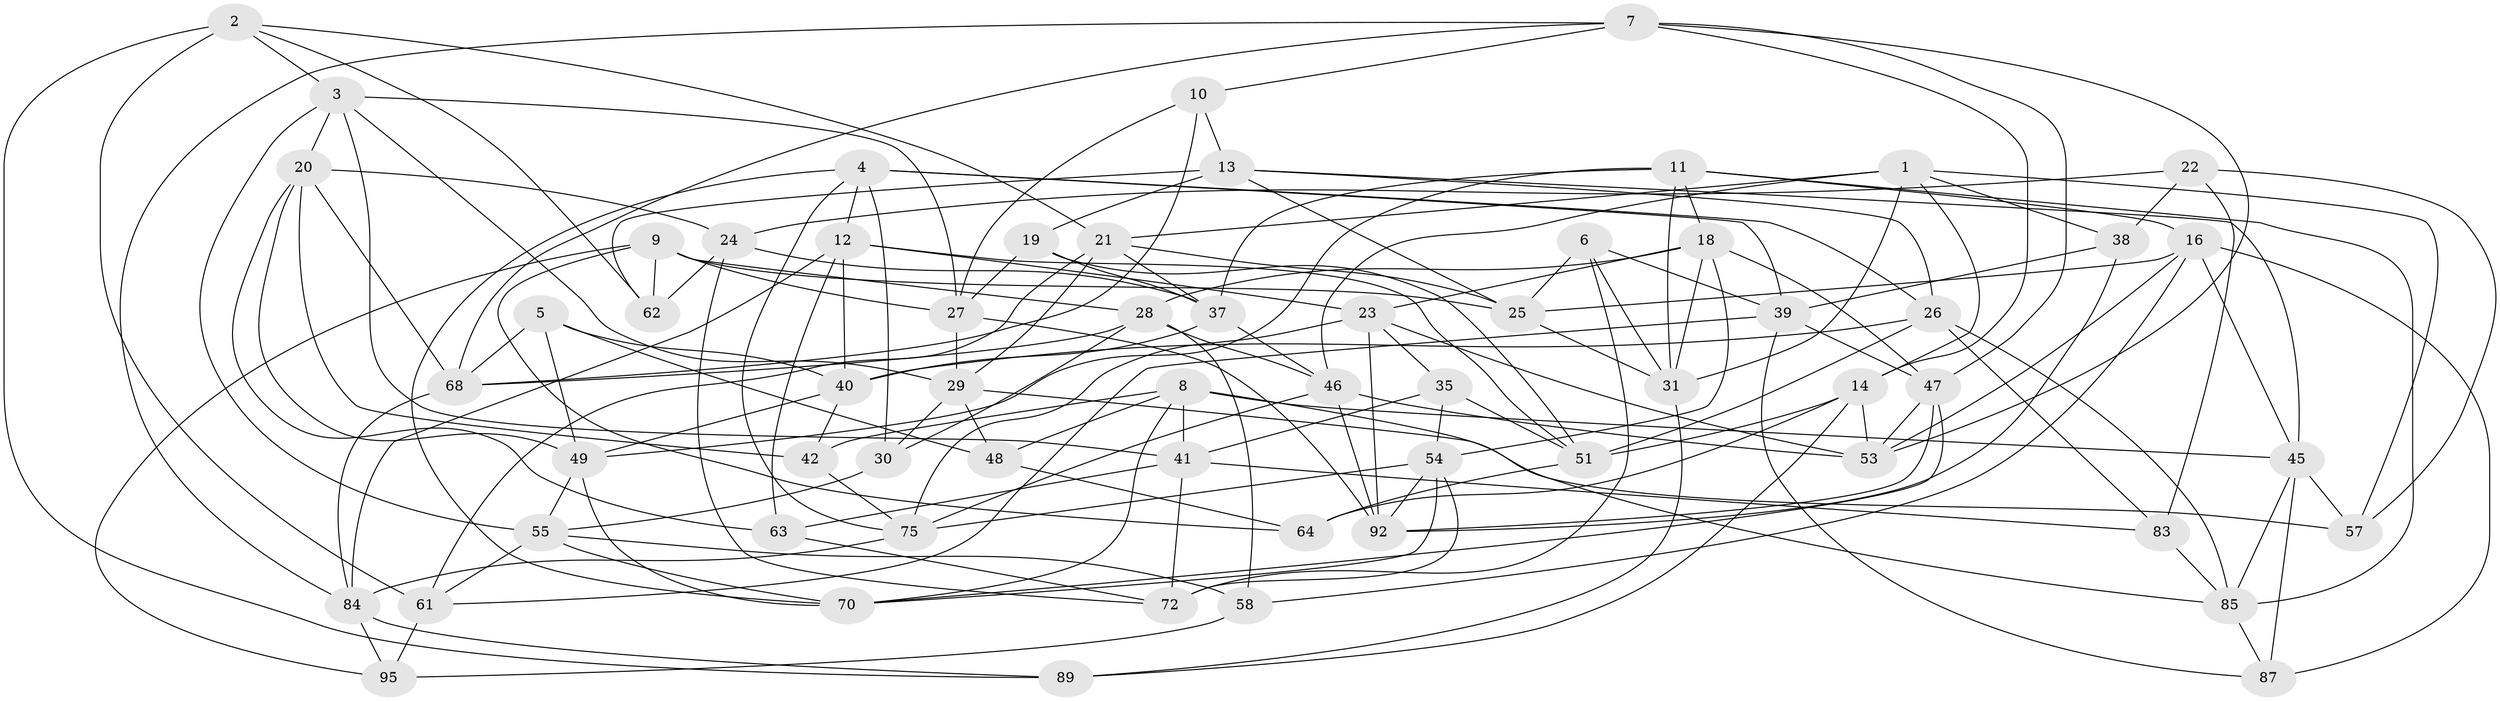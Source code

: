 // original degree distribution, {4: 1.0}
// Generated by graph-tools (version 1.1) at 2025/42/03/06/25 10:42:21]
// undirected, 62 vertices, 165 edges
graph export_dot {
graph [start="1"]
  node [color=gray90,style=filled];
  1 [super="+91"];
  2 [super="+66"];
  3 [super="+17"];
  4 [super="+67"];
  5;
  6;
  7 [super="+77"];
  8 [super="+52"];
  9 [super="+15"];
  10;
  11 [super="+86"];
  12 [super="+33"];
  13 [super="+69"];
  14 [super="+74"];
  16 [super="+36"];
  18 [super="+65"];
  19;
  20 [super="+88"];
  21 [super="+97"];
  22;
  23 [super="+82"];
  24 [super="+50"];
  25 [super="+73"];
  26 [super="+44"];
  27 [super="+32"];
  28 [super="+34"];
  29 [super="+59"];
  30;
  31 [super="+104"];
  35;
  37 [super="+43"];
  38;
  39 [super="+71"];
  40 [super="+76"];
  41 [super="+78"];
  42;
  45 [super="+56"];
  46 [super="+60"];
  47 [super="+81"];
  48;
  49 [super="+79"];
  51 [super="+96"];
  53 [super="+98"];
  54 [super="+94"];
  55 [super="+80"];
  57;
  58;
  61 [super="+101"];
  62;
  63;
  64;
  68 [super="+100"];
  70 [super="+90"];
  72 [super="+99"];
  75 [super="+105"];
  83;
  84 [super="+93"];
  85 [super="+102"];
  87;
  89;
  92 [super="+103"];
  95;
  1 -- 57;
  1 -- 31;
  1 -- 21;
  1 -- 38;
  1 -- 14;
  1 -- 46;
  2 -- 62;
  2 -- 61 [weight=2];
  2 -- 3;
  2 -- 89;
  2 -- 21;
  3 -- 29;
  3 -- 27;
  3 -- 41;
  3 -- 20;
  3 -- 55;
  4 -- 75;
  4 -- 39;
  4 -- 26;
  4 -- 12;
  4 -- 30;
  4 -- 70;
  5 -- 48;
  5 -- 40;
  5 -- 68;
  5 -- 49;
  6 -- 31;
  6 -- 25;
  6 -- 39;
  6 -- 72;
  7 -- 10;
  7 -- 84;
  7 -- 68;
  7 -- 47;
  7 -- 53;
  7 -- 14;
  8 -- 70;
  8 -- 48;
  8 -- 42;
  8 -- 41;
  8 -- 85;
  8 -- 45;
  9 -- 95;
  9 -- 62;
  9 -- 27;
  9 -- 64;
  9 -- 28;
  9 -- 25;
  10 -- 68;
  10 -- 13;
  10 -- 27;
  11 -- 49;
  11 -- 16;
  11 -- 37;
  11 -- 18;
  11 -- 31;
  11 -- 85;
  12 -- 84;
  12 -- 63;
  12 -- 23;
  12 -- 40;
  12 -- 51;
  13 -- 19;
  13 -- 25;
  13 -- 26;
  13 -- 45;
  13 -- 62;
  14 -- 89;
  14 -- 51;
  14 -- 64;
  14 -- 53;
  16 -- 58;
  16 -- 45;
  16 -- 53;
  16 -- 87;
  16 -- 25;
  18 -- 28;
  18 -- 23;
  18 -- 31;
  18 -- 47;
  18 -- 54;
  19 -- 37;
  19 -- 27;
  19 -- 51;
  20 -- 68;
  20 -- 42;
  20 -- 63;
  20 -- 49;
  20 -- 24;
  21 -- 37;
  21 -- 29;
  21 -- 61;
  21 -- 25;
  22 -- 57;
  22 -- 24;
  22 -- 38;
  22 -- 83;
  23 -- 92;
  23 -- 35;
  23 -- 75;
  23 -- 53;
  24 -- 62;
  24 -- 37;
  24 -- 72 [weight=2];
  25 -- 31;
  26 -- 83;
  26 -- 85;
  26 -- 40;
  26 -- 51;
  27 -- 29;
  27 -- 92;
  28 -- 30;
  28 -- 46;
  28 -- 58;
  28 -- 68;
  29 -- 48;
  29 -- 57;
  29 -- 30;
  30 -- 55;
  31 -- 89;
  35 -- 54;
  35 -- 41;
  35 -- 51;
  37 -- 40;
  37 -- 46;
  38 -- 92;
  38 -- 39;
  39 -- 87;
  39 -- 61;
  39 -- 47;
  40 -- 49;
  40 -- 42;
  41 -- 83;
  41 -- 63;
  41 -- 72;
  42 -- 75;
  45 -- 87;
  45 -- 85;
  45 -- 57;
  46 -- 75;
  46 -- 92;
  46 -- 53;
  47 -- 70;
  47 -- 92;
  47 -- 53;
  48 -- 64;
  49 -- 55;
  49 -- 70;
  51 -- 64;
  54 -- 75;
  54 -- 72;
  54 -- 92;
  54 -- 70;
  55 -- 58;
  55 -- 61;
  55 -- 70;
  58 -- 95;
  61 -- 95;
  63 -- 72;
  68 -- 84;
  75 -- 84;
  83 -- 85;
  84 -- 89;
  84 -- 95;
  85 -- 87;
}
